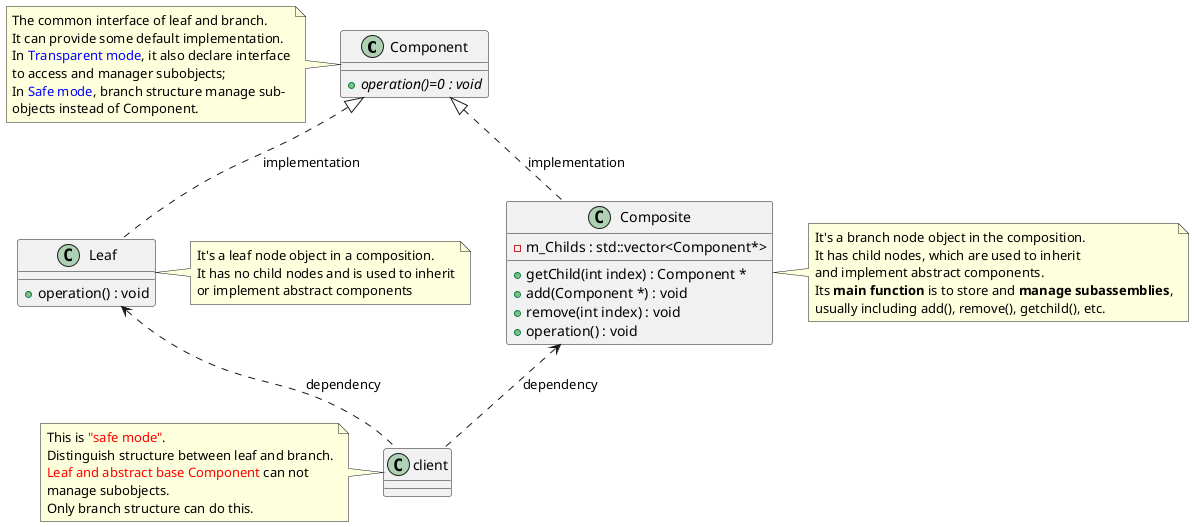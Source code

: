 @startuml CompositePattern

class Component {
    + {abstract} operation()=0 : void
}

class Composite {
    + getChild(int index) : Component *
    + add(Component *) : void
    + remove(int index) : void
    + operation() : void
    - m_Childs : std::vector<Component*>
}
Composite .up.|> Component : implementation

class Leaf {
    + operation() : void
}
Leaf .up.|> Component : implementation

client .up.> Composite : dependency
client .up.> Leaf : dependency

note left of client
    This is <font color="Red">"safe mode"</font>.
    Distinguish structure between leaf and branch.
    <font color="Red">Leaf and abstract base Component</font> can not
    manage subobjects.
    Only branch structure can do this.
end note

note left of Component
    The common interface of leaf and branch.
    It can provide some default implementation.
    In <font color="Blue">Transparent mode</font>, it also declare interface
    to access and manager subobjects;
    In <font color="Blue">Safe mode</font>, branch structure manage sub-
    objects instead of Component.
end note

note right of Leaf
    It's a leaf node object in a composition.
    It has no child nodes and is used to inherit
    or implement abstract components
end note

note right of Composite
    It's a branch node object in the composition.
    It has child nodes, which are used to inherit
    and implement abstract components.
    Its <b>main function</b> is to store and <b>manage subassemblies</b>,
    usually including add(), remove(), getchild(), etc.
end note

@enduml
